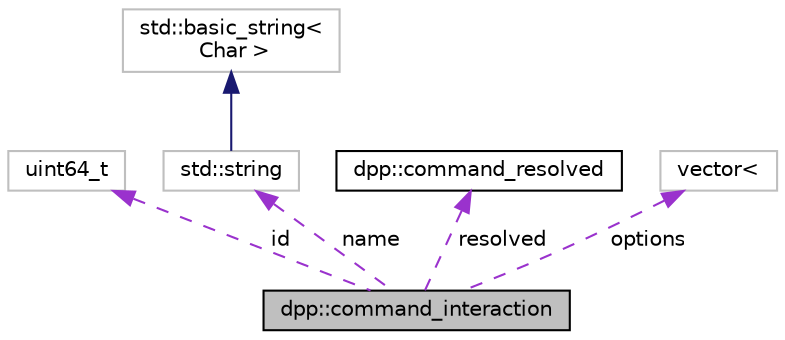 digraph "dpp::command_interaction"
{
 // INTERACTIVE_SVG=YES
 // LATEX_PDF_SIZE
  bgcolor="transparent";
  edge [fontname="Helvetica",fontsize="10",labelfontname="Helvetica",labelfontsize="10"];
  node [fontname="Helvetica",fontsize="10",shape=record];
  Node1 [label="dpp::command_interaction",height=0.2,width=0.4,color="black", fillcolor="grey75", style="filled", fontcolor="black",tooltip="Details of a command within an interaction. This subobject represents the application command associa..."];
  Node2 -> Node1 [dir="back",color="darkorchid3",fontsize="10",style="dashed",label=" id" ,fontname="Helvetica"];
  Node2 [label="uint64_t",height=0.2,width=0.4,color="grey75",tooltip=" "];
  Node3 -> Node1 [dir="back",color="darkorchid3",fontsize="10",style="dashed",label=" name" ,fontname="Helvetica"];
  Node3 [label="std::string",height=0.2,width=0.4,color="grey75",tooltip=" "];
  Node4 -> Node3 [dir="back",color="midnightblue",fontsize="10",style="solid",fontname="Helvetica"];
  Node4 [label="std::basic_string\<\l Char \>",height=0.2,width=0.4,color="grey75",tooltip=" "];
  Node5 -> Node1 [dir="back",color="darkorchid3",fontsize="10",style="dashed",label=" resolved" ,fontname="Helvetica"];
  Node5 [label="dpp::command_resolved",height=0.2,width=0.4,color="black",URL="$structdpp_1_1command__resolved.html",tooltip="Resolved snowflake ids to usernames. TODO: Needs implementation. Not needed something that functions ..."];
  Node6 -> Node1 [dir="back",color="darkorchid3",fontsize="10",style="dashed",label=" options" ,fontname="Helvetica"];
  Node6 [label="vector\<",height=0.2,width=0.4,color="grey75",tooltip=" "];
}
